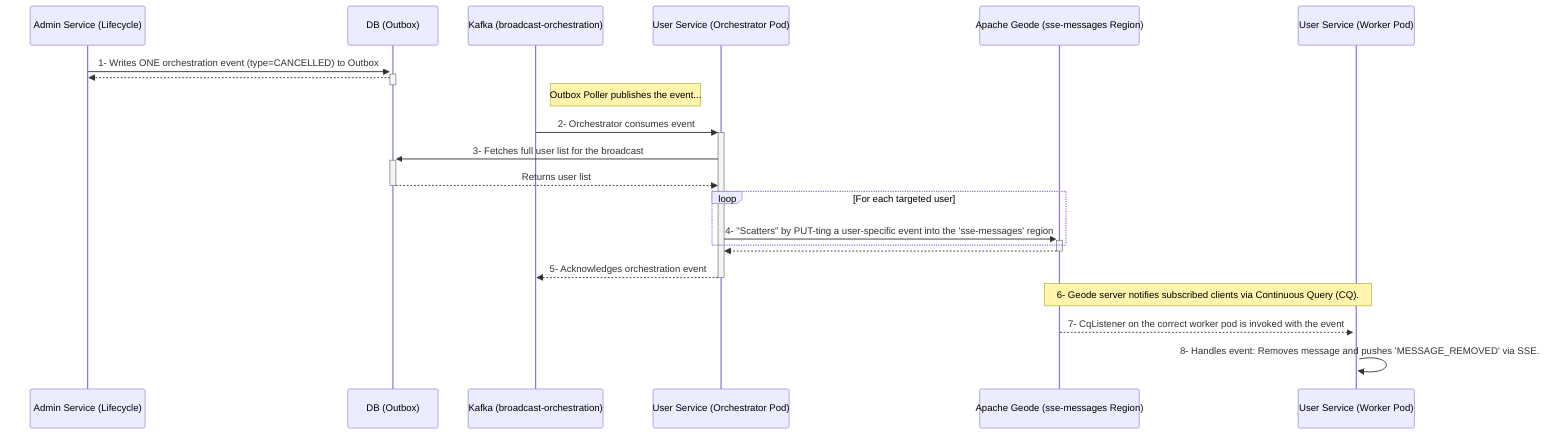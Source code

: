 sequenceDiagram
    participant AdminSvc as Admin Service (Lifecycle)
    participant DB as DB (Outbox)
    participant KafkaOrchestration as Kafka (broadcast-orchestration)
    participant Orchestrator as User Service (Orchestrator Pod)
    participant Geode as Apache Geode (sse-messages Region)
    participant Worker as User Service (Worker Pod)

    AdminSvc->>+DB: 1- Writes ONE orchestration event (type=CANCELLED) to Outbox
    DB-->>-AdminSvc: 

    Note right of KafkaOrchestration: Outbox Poller publishes the event...

    KafkaOrchestration->>+Orchestrator: 2- Orchestrator consumes event
    Orchestrator->>+DB: 3- Fetches full user list for the broadcast
    DB-->>-Orchestrator: Returns user list

    loop For each targeted user
        Orchestrator->>+Geode: 4- "Scatters" by PUT-ting a user-specific event into the 'sse-messages' region
    end
    Geode-->>-Orchestrator: 

    Orchestrator-->>-KafkaOrchestration: 5- Acknowledges orchestration event

    Note over Geode, Worker: 6- Geode server notifies subscribed clients via Continuous Query (CQ).
    Geode-->>+Worker: 7- CqListener on the correct worker pod is invoked with the event
    Worker->>Worker: 8- Handles event: Removes message and pushes 'MESSAGE_REMOVED' via SSE.